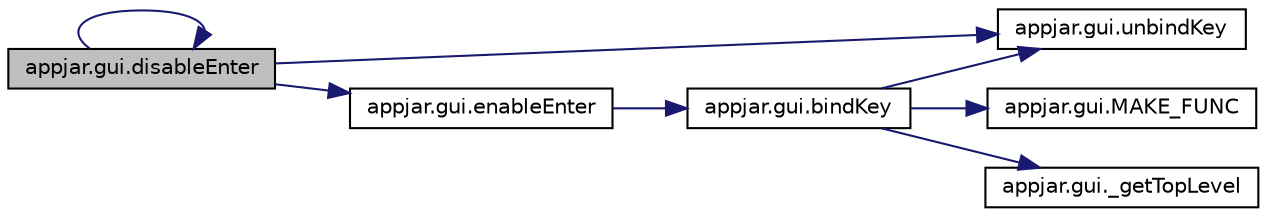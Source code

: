digraph "appjar.gui.disableEnter"
{
  edge [fontname="Helvetica",fontsize="10",labelfontname="Helvetica",labelfontsize="10"];
  node [fontname="Helvetica",fontsize="10",shape=record];
  rankdir="LR";
  Node1268 [label="appjar.gui.disableEnter",height=0.2,width=0.4,color="black", fillcolor="grey75", style="filled", fontcolor="black"];
  Node1268 -> Node1269 [color="midnightblue",fontsize="10",style="solid",fontname="Helvetica"];
  Node1269 [label="appjar.gui.unbindKey",height=0.2,width=0.4,color="black", fillcolor="white", style="filled",URL="$classappjar_1_1gui.html#a49468e5722bd7220d6a43cf647262367"];
  Node1268 -> Node1268 [color="midnightblue",fontsize="10",style="solid",fontname="Helvetica"];
  Node1268 -> Node1270 [color="midnightblue",fontsize="10",style="solid",fontname="Helvetica"];
  Node1270 [label="appjar.gui.enableEnter",height=0.2,width=0.4,color="black", fillcolor="white", style="filled",URL="$classappjar_1_1gui.html#a06b1b40481bbc944960237fff978e071"];
  Node1270 -> Node1271 [color="midnightblue",fontsize="10",style="solid",fontname="Helvetica"];
  Node1271 [label="appjar.gui.bindKey",height=0.2,width=0.4,color="black", fillcolor="white", style="filled",URL="$classappjar_1_1gui.html#ae9748f0e34a0fc456803323db85d4b55"];
  Node1271 -> Node1269 [color="midnightblue",fontsize="10",style="solid",fontname="Helvetica"];
  Node1271 -> Node1272 [color="midnightblue",fontsize="10",style="solid",fontname="Helvetica"];
  Node1272 [label="appjar.gui.MAKE_FUNC",height=0.2,width=0.4,color="black", fillcolor="white", style="filled",URL="$classappjar_1_1gui.html#a42aaf376a6c07c842b1b498948a9691a",tooltip="FUNCTION for managing commands. "];
  Node1271 -> Node1273 [color="midnightblue",fontsize="10",style="solid",fontname="Helvetica"];
  Node1273 [label="appjar.gui._getTopLevel",height=0.2,width=0.4,color="black", fillcolor="white", style="filled",URL="$classappjar_1_1gui.html#a175eb1f92e48591eb8767f244ebcdd20"];
}
